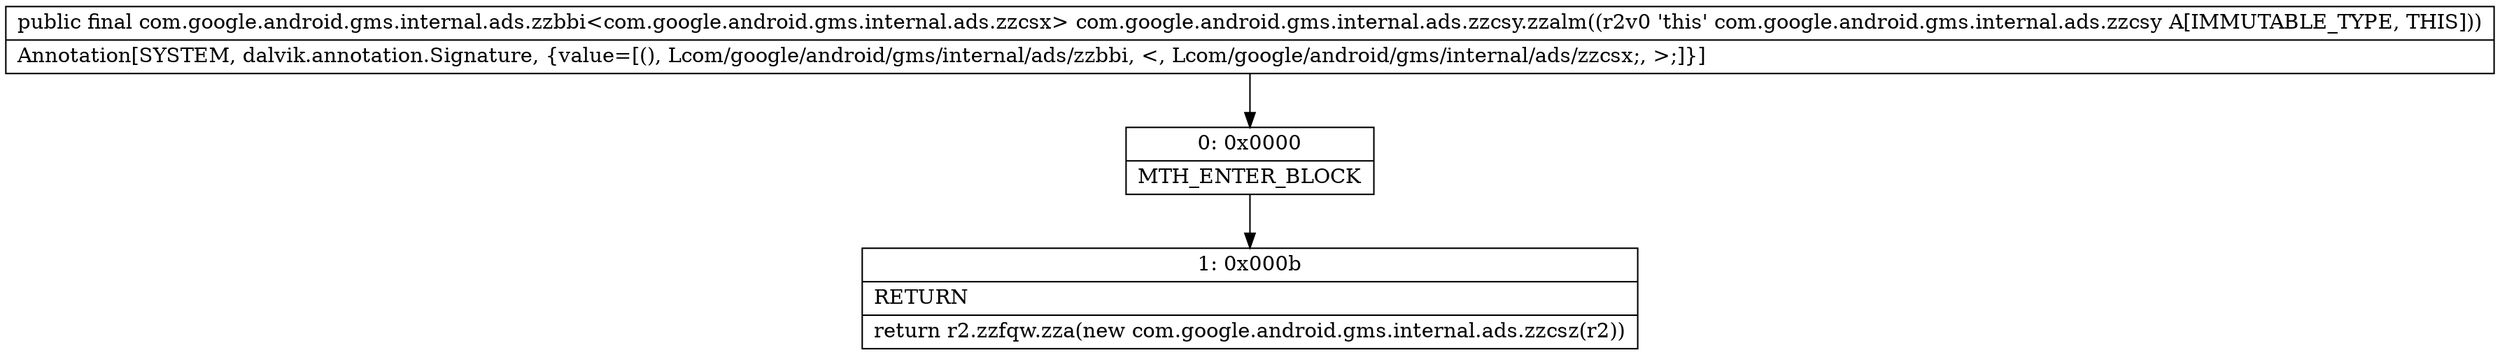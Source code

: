 digraph "CFG forcom.google.android.gms.internal.ads.zzcsy.zzalm()Lcom\/google\/android\/gms\/internal\/ads\/zzbbi;" {
Node_0 [shape=record,label="{0\:\ 0x0000|MTH_ENTER_BLOCK\l}"];
Node_1 [shape=record,label="{1\:\ 0x000b|RETURN\l|return r2.zzfqw.zza(new com.google.android.gms.internal.ads.zzcsz(r2))\l}"];
MethodNode[shape=record,label="{public final com.google.android.gms.internal.ads.zzbbi\<com.google.android.gms.internal.ads.zzcsx\> com.google.android.gms.internal.ads.zzcsy.zzalm((r2v0 'this' com.google.android.gms.internal.ads.zzcsy A[IMMUTABLE_TYPE, THIS]))  | Annotation[SYSTEM, dalvik.annotation.Signature, \{value=[(), Lcom\/google\/android\/gms\/internal\/ads\/zzbbi, \<, Lcom\/google\/android\/gms\/internal\/ads\/zzcsx;, \>;]\}]\l}"];
MethodNode -> Node_0;
Node_0 -> Node_1;
}

